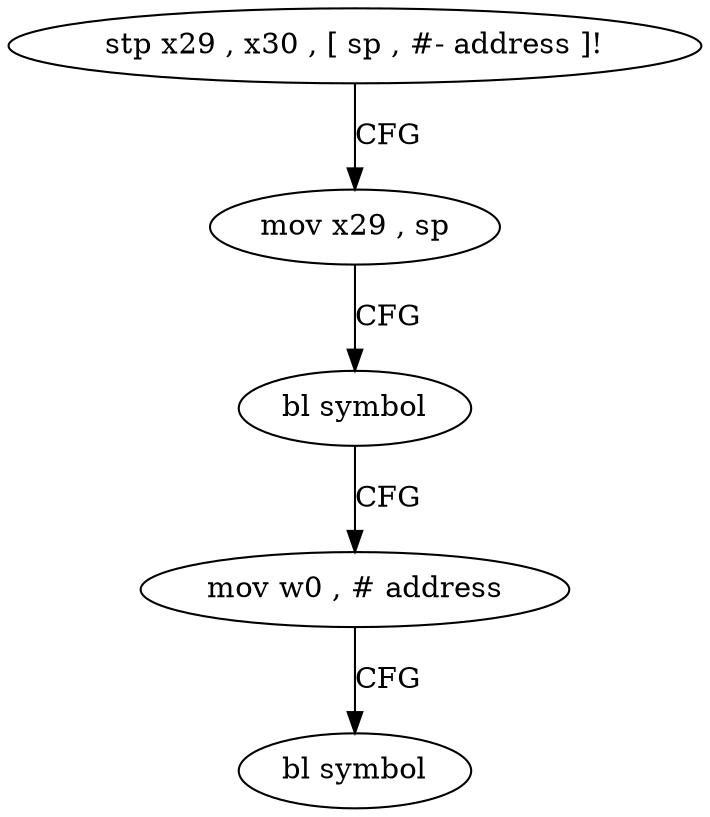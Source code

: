 digraph "func" {
"4214500" [label = "stp x29 , x30 , [ sp , #- address ]!" ]
"4214504" [label = "mov x29 , sp" ]
"4214508" [label = "bl symbol" ]
"4214512" [label = "mov w0 , # address" ]
"4214516" [label = "bl symbol" ]
"4214500" -> "4214504" [ label = "CFG" ]
"4214504" -> "4214508" [ label = "CFG" ]
"4214508" -> "4214512" [ label = "CFG" ]
"4214512" -> "4214516" [ label = "CFG" ]
}
